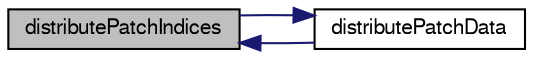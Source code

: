 digraph "distributePatchIndices"
{
  bgcolor="transparent";
  edge [fontname="FreeSans",fontsize="10",labelfontname="FreeSans",labelfontsize="10"];
  node [fontname="FreeSans",fontsize="10",shape=record];
  rankdir="LR";
  Node553 [label="distributePatchIndices",height=0.2,width=0.4,color="black", fillcolor="grey75", style="filled", fontcolor="black"];
  Node553 -> Node554 [dir="back",color="midnightblue",fontsize="10",style="solid",fontname="FreeSans"];
  Node554 [label="distributePatchData",height=0.2,width=0.4,color="black",URL="$a27378.html#a90d3bcd173070f66ab400c65a253ded6",tooltip="distribute list of patch data "];
  Node554 -> Node553 [dir="back",color="midnightblue",fontsize="10",style="solid",fontname="FreeSans"];
}
